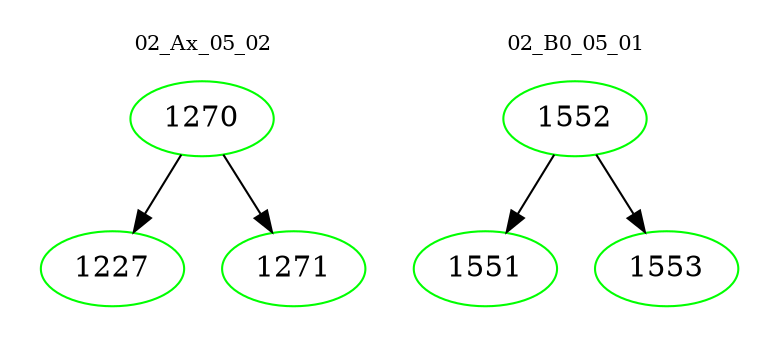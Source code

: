 digraph{
subgraph cluster_0 {
color = white
label = "02_Ax_05_02";
fontsize=10;
T0_1270 [label="1270", color="green"]
T0_1270 -> T0_1227 [color="black"]
T0_1227 [label="1227", color="green"]
T0_1270 -> T0_1271 [color="black"]
T0_1271 [label="1271", color="green"]
}
subgraph cluster_1 {
color = white
label = "02_B0_05_01";
fontsize=10;
T1_1552 [label="1552", color="green"]
T1_1552 -> T1_1551 [color="black"]
T1_1551 [label="1551", color="green"]
T1_1552 -> T1_1553 [color="black"]
T1_1553 [label="1553", color="green"]
}
}
